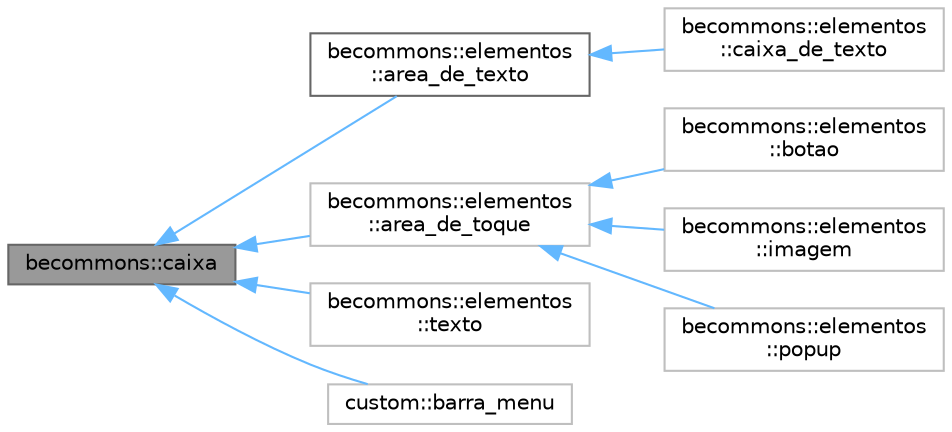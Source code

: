 digraph "becommons::caixa"
{
 // LATEX_PDF_SIZE
  bgcolor="transparent";
  edge [fontname=Helvetica,fontsize=10,labelfontname=Helvetica,labelfontsize=10];
  node [fontname=Helvetica,fontsize=10,shape=box,height=0.2,width=0.4];
  rankdir="LR";
  Node1 [id="Node000001",label="becommons::caixa",height=0.2,width=0.4,color="gray40", fillcolor="grey60", style="filled", fontcolor="black",tooltip="funciona como uma div em css"];
  Node1 -> Node2 [id="edge1_Node000001_Node000002",dir="back",color="steelblue1",style="solid",tooltip=" "];
  Node2 [id="Node000002",label="becommons::elementos\l::area_de_texto",height=0.2,width=0.4,color="gray40", fillcolor="white", style="filled",URL="$classbecommons_1_1elementos_1_1area__de__texto.html",tooltip=" "];
  Node2 -> Node3 [id="edge2_Node000002_Node000003",dir="back",color="steelblue1",style="solid",tooltip=" "];
  Node3 [id="Node000003",label="becommons::elementos\l::caixa_de_texto",height=0.2,width=0.4,color="grey75", fillcolor="white", style="filled",URL="$classbecommons_1_1elementos_1_1caixa__de__texto.html",tooltip=" "];
  Node1 -> Node4 [id="edge3_Node000001_Node000004",dir="back",color="steelblue1",style="solid",tooltip=" "];
  Node4 [id="Node000004",label="becommons::elementos\l::area_de_toque",height=0.2,width=0.4,color="grey75", fillcolor="white", style="filled",URL="$classbecommons_1_1elementos_1_1area__de__toque.html",tooltip=" "];
  Node4 -> Node5 [id="edge4_Node000004_Node000005",dir="back",color="steelblue1",style="solid",tooltip=" "];
  Node5 [id="Node000005",label="becommons::elementos\l::botao",height=0.2,width=0.4,color="grey75", fillcolor="white", style="filled",URL="$classbecommons_1_1elementos_1_1botao.html",tooltip=" "];
  Node4 -> Node6 [id="edge5_Node000004_Node000006",dir="back",color="steelblue1",style="solid",tooltip=" "];
  Node6 [id="Node000006",label="becommons::elementos\l::imagem",height=0.2,width=0.4,color="grey75", fillcolor="white", style="filled",URL="$classbecommons_1_1elementos_1_1imagem.html",tooltip=" "];
  Node4 -> Node7 [id="edge6_Node000004_Node000007",dir="back",color="steelblue1",style="solid",tooltip=" "];
  Node7 [id="Node000007",label="becommons::elementos\l::popup",height=0.2,width=0.4,color="grey75", fillcolor="white", style="filled",URL="$classbecommons_1_1elementos_1_1popup.html",tooltip=" "];
  Node1 -> Node8 [id="edge7_Node000001_Node000008",dir="back",color="steelblue1",style="solid",tooltip=" "];
  Node8 [id="Node000008",label="becommons::elementos\l::texto",height=0.2,width=0.4,color="grey75", fillcolor="white", style="filled",URL="$classbecommons_1_1elementos_1_1texto.html",tooltip=" "];
  Node1 -> Node9 [id="edge8_Node000001_Node000009",dir="back",color="steelblue1",style="solid",tooltip=" "];
  Node9 [id="Node000009",label="custom::barra_menu",height=0.2,width=0.4,color="grey75", fillcolor="white", style="filled",URL="$classcustom_1_1barra__menu.html",tooltip=" "];
}

